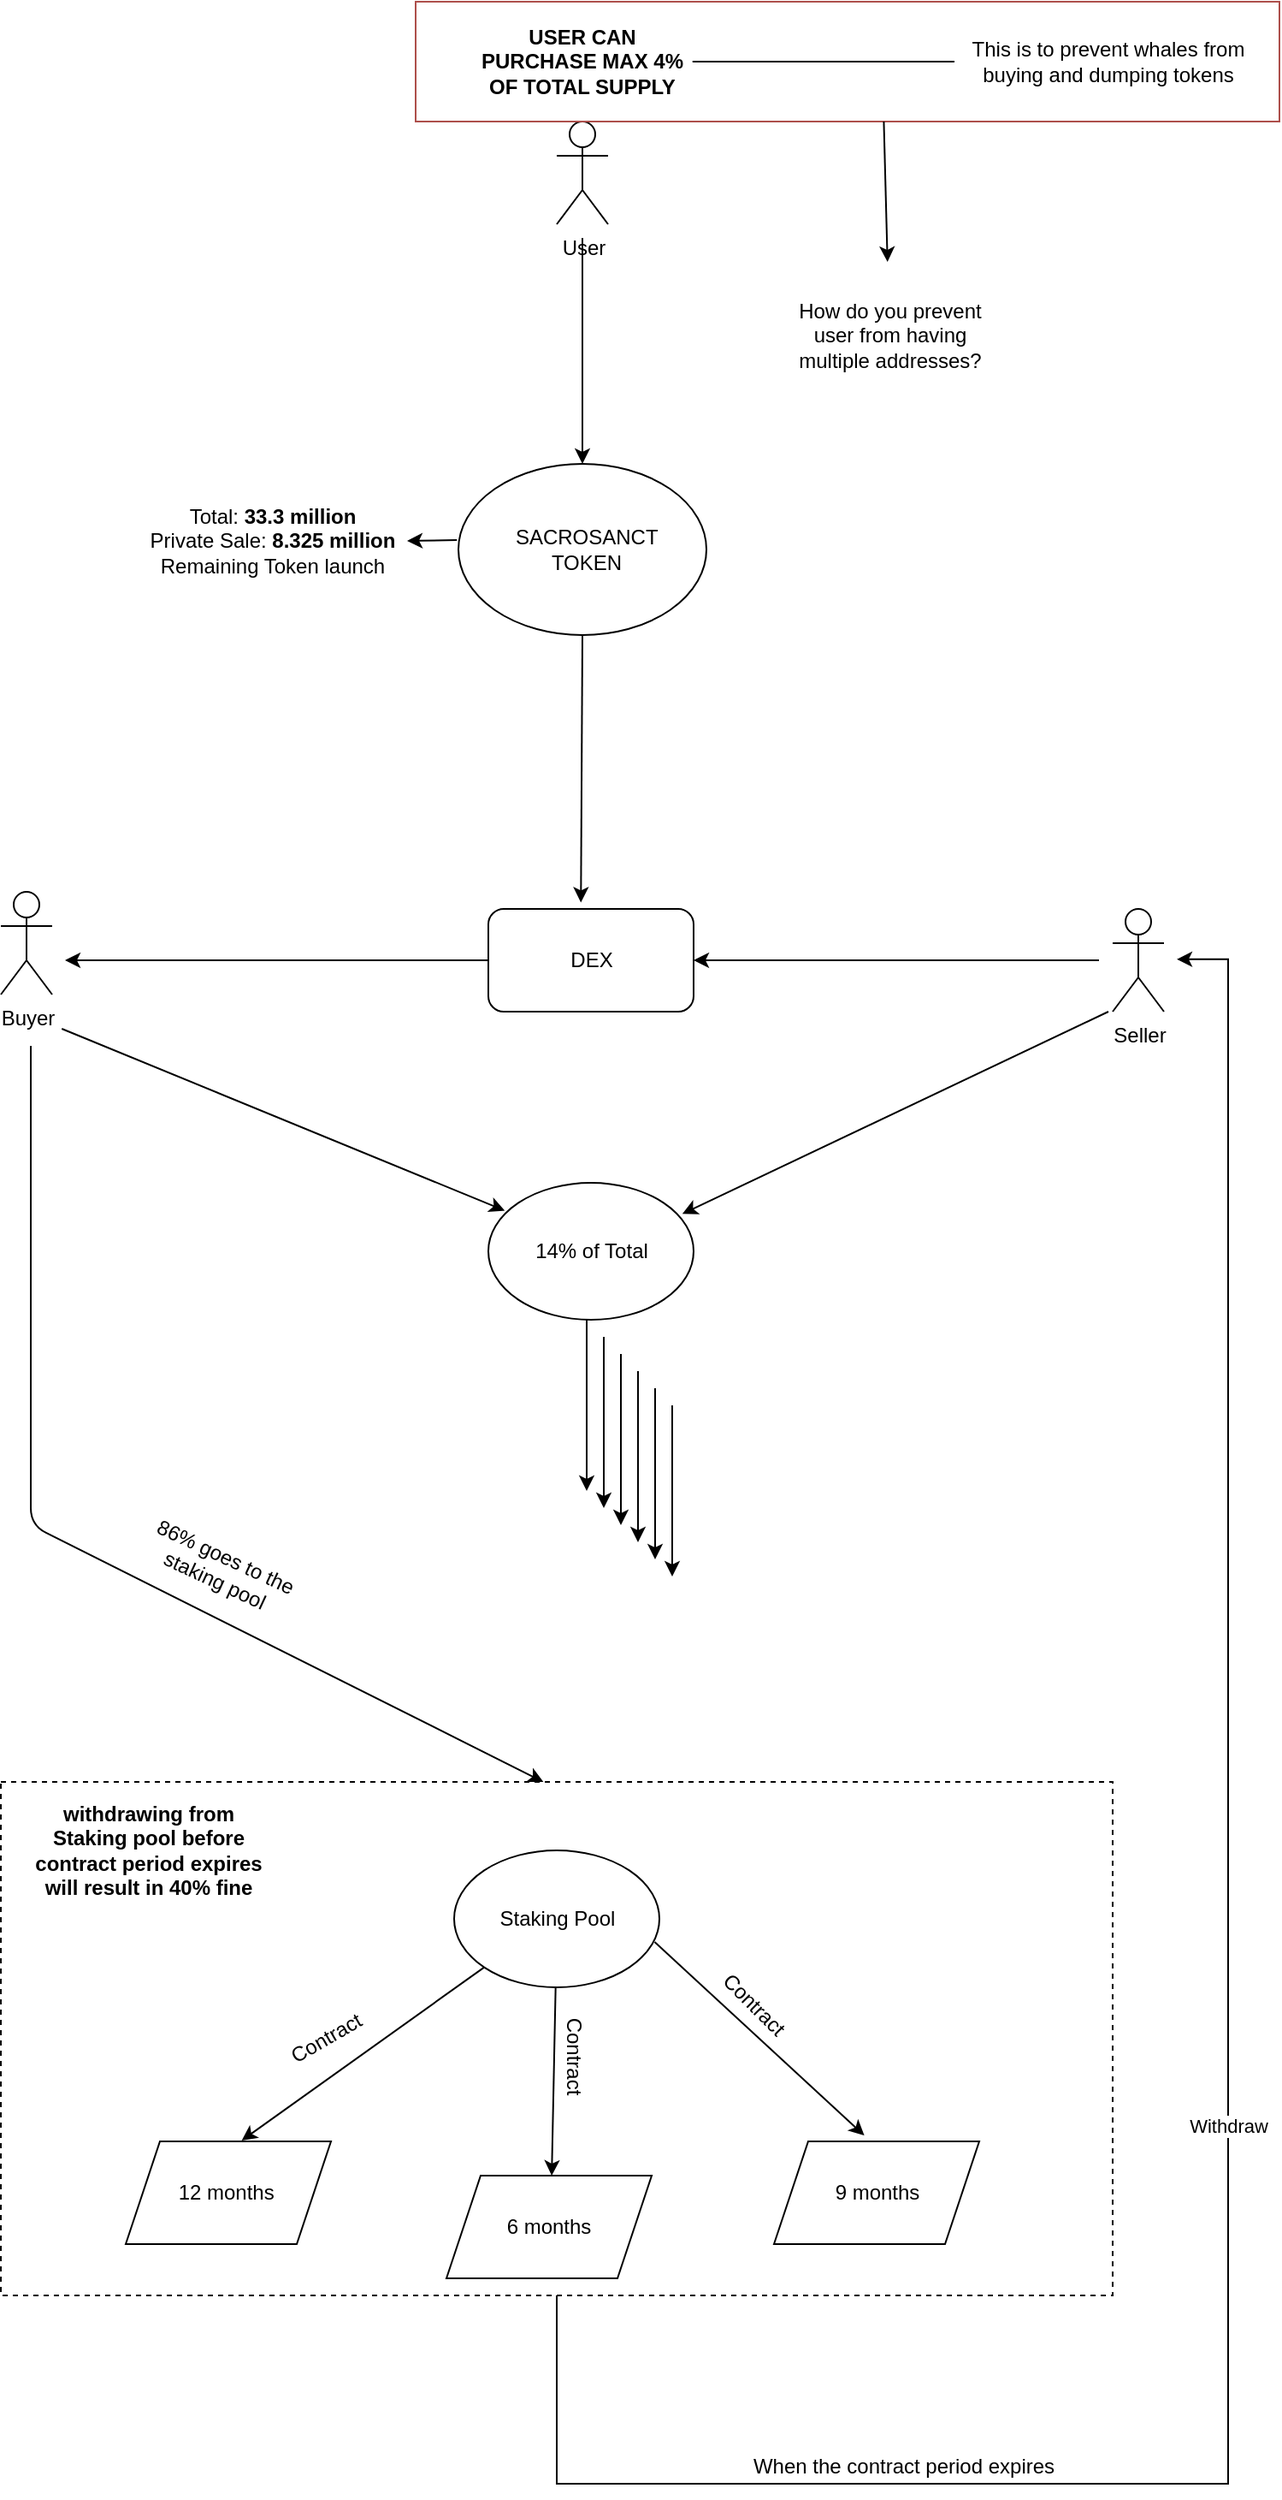 <mxfile version="15.4.1" type="github">
  <diagram id="FyzgZ836kgvVsch6gkGj" name="Page-1">
    <mxGraphModel dx="908" dy="494" grid="1" gridSize="10" guides="1" tooltips="1" connect="1" arrows="1" fold="1" page="1" pageScale="1" pageWidth="850" pageHeight="1100" math="0" shadow="0">
      <root>
        <mxCell id="0" />
        <mxCell id="1" parent="0" />
        <mxCell id="vWCauvzo7gH51iAdeTeT-35" value="" style="endArrow=classic;html=1;startSize=6;endSize=6;targetPerimeterSpacing=8;startArrow=none;entryX=0.513;entryY=0;entryDx=0;entryDy=0;entryPerimeter=0;" parent="1" source="vWCauvzo7gH51iAdeTeT-30" target="vWCauvzo7gH51iAdeTeT-38" edge="1">
          <mxGeometry width="50" height="50" relative="1" as="geometry">
            <mxPoint x="404.5" y="1150" as="sourcePoint" />
            <mxPoint x="404.5" y="1358" as="targetPoint" />
          </mxGeometry>
        </mxCell>
        <mxCell id="vWCauvzo7gH51iAdeTeT-31" value="" style="endArrow=classic;html=1;startSize=6;endSize=6;sourcePerimeterSpacing=8;targetPerimeterSpacing=8;entryX=0.945;entryY=0.227;entryDx=0;entryDy=0;entryPerimeter=0;" parent="1" edge="1" target="pvBQROD-User7r6prkA2-7">
          <mxGeometry width="50" height="50" relative="1" as="geometry">
            <mxPoint x="730" y="660" as="sourcePoint" />
            <mxPoint x="530" y="770" as="targetPoint" />
            <Array as="points" />
          </mxGeometry>
        </mxCell>
        <mxCell id="vWCauvzo7gH51iAdeTeT-1" value="" style="ellipse;whiteSpace=wrap;html=1;hachureGap=4;pointerEvents=0;" parent="1" vertex="1">
          <mxGeometry x="350" y="340" width="145" height="100" as="geometry" />
        </mxCell>
        <mxCell id="vWCauvzo7gH51iAdeTeT-2" value="SACROSANCT TOKEN" style="text;html=1;strokeColor=none;fillColor=none;align=center;verticalAlign=middle;whiteSpace=wrap;rounded=0;hachureGap=4;pointerEvents=0;" parent="1" vertex="1">
          <mxGeometry x="405" y="380" width="40" height="20" as="geometry" />
        </mxCell>
        <mxCell id="vWCauvzo7gH51iAdeTeT-4" value="Buyer" style="shape=umlActor;verticalLabelPosition=bottom;verticalAlign=top;html=1;outlineConnect=0;hachureGap=4;pointerEvents=0;" parent="1" vertex="1">
          <mxGeometry x="82.5" y="590" width="30" height="60" as="geometry" />
        </mxCell>
        <mxCell id="vWCauvzo7gH51iAdeTeT-5" value="Seller" style="shape=umlActor;verticalLabelPosition=bottom;verticalAlign=top;html=1;outlineConnect=0;hachureGap=4;pointerEvents=0;" parent="1" vertex="1">
          <mxGeometry x="732.5" y="600" width="30" height="60" as="geometry" />
        </mxCell>
        <mxCell id="vWCauvzo7gH51iAdeTeT-8" value="DEX" style="rounded=1;whiteSpace=wrap;html=1;hachureGap=4;pointerEvents=0;" parent="1" vertex="1">
          <mxGeometry x="367.5" y="600" width="120" height="60" as="geometry" />
        </mxCell>
        <mxCell id="vWCauvzo7gH51iAdeTeT-9" value="" style="endArrow=classic;html=1;startSize=6;endSize=6;sourcePerimeterSpacing=8;targetPerimeterSpacing=8;exitX=0;exitY=0.5;exitDx=0;exitDy=0;" parent="1" edge="1" source="vWCauvzo7gH51iAdeTeT-8">
          <mxGeometry width="50" height="50" relative="1" as="geometry">
            <mxPoint x="122.5" y="630" as="sourcePoint" />
            <mxPoint x="120" y="630" as="targetPoint" />
          </mxGeometry>
        </mxCell>
        <mxCell id="vWCauvzo7gH51iAdeTeT-10" value="" style="endArrow=classic;html=1;startSize=6;endSize=6;sourcePerimeterSpacing=8;targetPerimeterSpacing=8;entryX=1;entryY=0.5;entryDx=0;entryDy=0;" parent="1" source="vWCauvzo7gH51iAdeTeT-5" target="vWCauvzo7gH51iAdeTeT-8" edge="1">
          <mxGeometry width="50" height="50" relative="1" as="geometry">
            <mxPoint x="502.5" y="780" as="sourcePoint" />
            <mxPoint x="492.5" y="630" as="targetPoint" />
          </mxGeometry>
        </mxCell>
        <mxCell id="vWCauvzo7gH51iAdeTeT-13" value="14% to LP" style="text;html=1;strokeColor=none;fillColor=none;align=center;verticalAlign=middle;whiteSpace=wrap;rounded=0;hachureGap=4;pointerEvents=0;" parent="1" vertex="1">
          <mxGeometry x="397.5" y="790" width="70" height="20" as="geometry" />
        </mxCell>
        <mxCell id="vWCauvzo7gH51iAdeTeT-15" value="" style="endArrow=classic;html=1;startSize=6;endSize=6;sourcePerimeterSpacing=8;targetPerimeterSpacing=8;exitX=0.5;exitY=1;exitDx=0;exitDy=0;entryX=0.451;entryY=-0.063;entryDx=0;entryDy=0;entryPerimeter=0;" parent="1" source="vWCauvzo7gH51iAdeTeT-1" target="vWCauvzo7gH51iAdeTeT-8" edge="1">
          <mxGeometry width="50" height="50" relative="1" as="geometry">
            <mxPoint x="470" y="550" as="sourcePoint" />
            <mxPoint x="520" y="500" as="targetPoint" />
          </mxGeometry>
        </mxCell>
        <mxCell id="vWCauvzo7gH51iAdeTeT-16" value="User" style="shape=umlActor;verticalLabelPosition=bottom;verticalAlign=top;html=1;outlineConnect=0;hachureGap=4;pointerEvents=0;" parent="1" vertex="1">
          <mxGeometry x="407.5" y="140" width="30" height="60" as="geometry" />
        </mxCell>
        <mxCell id="vWCauvzo7gH51iAdeTeT-19" value="" style="endArrow=classic;html=1;startSize=6;endSize=6;sourcePerimeterSpacing=8;targetPerimeterSpacing=8;entryX=0.5;entryY=0;entryDx=0;entryDy=0;" parent="1" source="vWCauvzo7gH51iAdeTeT-16" target="vWCauvzo7gH51iAdeTeT-1" edge="1">
          <mxGeometry width="50" height="50" relative="1" as="geometry">
            <mxPoint x="420" y="210" as="sourcePoint" />
            <mxPoint x="560" y="330" as="targetPoint" />
          </mxGeometry>
        </mxCell>
        <mxCell id="vWCauvzo7gH51iAdeTeT-21" value="&lt;b&gt;USER CAN PURCHASE MAX 4% OF TOTAL SUPPLY&lt;/b&gt;" style="text;html=1;strokeColor=none;fillColor=none;align=center;verticalAlign=middle;whiteSpace=wrap;rounded=0;hachureGap=4;pointerEvents=0;" parent="1" vertex="1">
          <mxGeometry x="358.13" y="80" width="128.75" height="50" as="geometry" />
        </mxCell>
        <mxCell id="vWCauvzo7gH51iAdeTeT-22" value="This is to prevent whales from buying and dumping tokens" style="text;html=1;strokeColor=none;fillColor=none;align=center;verticalAlign=middle;whiteSpace=wrap;rounded=0;hachureGap=4;pointerEvents=0;" parent="1" vertex="1">
          <mxGeometry x="640" y="95" width="180" height="20" as="geometry" />
        </mxCell>
        <mxCell id="vWCauvzo7gH51iAdeTeT-23" value="" style="endArrow=none;html=1;startSize=6;endSize=6;sourcePerimeterSpacing=8;targetPerimeterSpacing=8;exitX=1;exitY=0.5;exitDx=0;exitDy=0;entryX=0;entryY=0.5;entryDx=0;entryDy=0;" parent="1" source="vWCauvzo7gH51iAdeTeT-21" target="vWCauvzo7gH51iAdeTeT-22" edge="1">
          <mxGeometry width="50" height="50" relative="1" as="geometry">
            <mxPoint x="510" y="310" as="sourcePoint" />
            <mxPoint x="560" y="260" as="targetPoint" />
          </mxGeometry>
        </mxCell>
        <mxCell id="vWCauvzo7gH51iAdeTeT-27" value="" style="rounded=0;whiteSpace=wrap;html=1;hachureGap=4;pointerEvents=0;strokeColor=#AD4F4B;strokeWidth=1;fillColor=none;" parent="1" vertex="1">
          <mxGeometry x="325" y="70" width="505" height="70" as="geometry" />
        </mxCell>
        <mxCell id="vWCauvzo7gH51iAdeTeT-28" value="" style="endArrow=classic;html=1;startSize=6;endSize=6;sourcePerimeterSpacing=8;targetPerimeterSpacing=8;exitX=0.542;exitY=1;exitDx=0;exitDy=0;exitPerimeter=0;" parent="1" source="vWCauvzo7gH51iAdeTeT-27" target="vWCauvzo7gH51iAdeTeT-29" edge="1">
          <mxGeometry width="50" height="50" relative="1" as="geometry">
            <mxPoint x="510" y="310" as="sourcePoint" />
            <mxPoint x="599" y="240" as="targetPoint" />
          </mxGeometry>
        </mxCell>
        <mxCell id="vWCauvzo7gH51iAdeTeT-29" value="How do you prevent user from having multiple addresses?" style="text;html=1;strokeColor=none;fillColor=none;align=center;verticalAlign=middle;whiteSpace=wrap;rounded=0;hachureGap=4;pointerEvents=0;" parent="1" vertex="1">
          <mxGeometry x="541.5" y="230" width="121" height="70" as="geometry" />
        </mxCell>
        <mxCell id="vWCauvzo7gH51iAdeTeT-32" value="Staking pool" style="text;html=1;strokeColor=none;fillColor=none;align=center;verticalAlign=middle;whiteSpace=wrap;rounded=0;hachureGap=4;pointerEvents=0;" parent="1" vertex="1">
          <mxGeometry x="380" y="1200" width="40" height="20" as="geometry" />
        </mxCell>
        <mxCell id="vWCauvzo7gH51iAdeTeT-33" value="" style="endArrow=classic;html=1;startSize=6;endSize=6;sourcePerimeterSpacing=8;targetPerimeterSpacing=8;exitX=0.977;exitY=0.669;exitDx=0;exitDy=0;exitPerimeter=0;entryX=0.44;entryY=-0.058;entryDx=0;entryDy=0;entryPerimeter=0;" parent="1" source="vWCauvzo7gH51iAdeTeT-30" target="vWCauvzo7gH51iAdeTeT-40" edge="1">
          <mxGeometry width="50" height="50" relative="1" as="geometry">
            <mxPoint x="492.5" y="1200" as="sourcePoint" />
            <mxPoint x="592.5" y="1340" as="targetPoint" />
          </mxGeometry>
        </mxCell>
        <mxCell id="vWCauvzo7gH51iAdeTeT-34" value="" style="endArrow=classic;html=1;startSize=6;endSize=6;sourcePerimeterSpacing=8;targetPerimeterSpacing=8;exitX=0;exitY=1;exitDx=0;exitDy=0;entryX=0.565;entryY=-0.008;entryDx=0;entryDy=0;entryPerimeter=0;" parent="1" source="vWCauvzo7gH51iAdeTeT-30" target="vWCauvzo7gH51iAdeTeT-39" edge="1">
          <mxGeometry width="50" height="50" relative="1" as="geometry">
            <mxPoint x="469.24" y="1242.48" as="sourcePoint" />
            <mxPoint x="212.5" y="1340" as="targetPoint" />
          </mxGeometry>
        </mxCell>
        <mxCell id="vWCauvzo7gH51iAdeTeT-38" value="6 months" style="shape=parallelogram;perimeter=parallelogramPerimeter;whiteSpace=wrap;html=1;fixedSize=1;hachureGap=4;pointerEvents=0;strokeColor=#000000;strokeWidth=1;fillColor=default;" parent="1" vertex="1">
          <mxGeometry x="343" y="1340" width="120" height="60" as="geometry" />
        </mxCell>
        <mxCell id="vWCauvzo7gH51iAdeTeT-39" value="12 months&amp;nbsp;" style="shape=parallelogram;perimeter=parallelogramPerimeter;whiteSpace=wrap;html=1;fixedSize=1;hachureGap=4;pointerEvents=0;strokeColor=#000000;strokeWidth=1;fillColor=default;" parent="1" vertex="1">
          <mxGeometry x="155.5" y="1320" width="120" height="60" as="geometry" />
        </mxCell>
        <mxCell id="vWCauvzo7gH51iAdeTeT-40" value="9 months" style="shape=parallelogram;perimeter=parallelogramPerimeter;whiteSpace=wrap;html=1;fixedSize=1;hachureGap=4;pointerEvents=0;strokeColor=#000000;strokeWidth=1;fillColor=default;" parent="1" vertex="1">
          <mxGeometry x="534.5" y="1320" width="120" height="60" as="geometry" />
        </mxCell>
        <mxCell id="vWCauvzo7gH51iAdeTeT-30" value="Staking Pool&lt;br&gt;" style="ellipse;whiteSpace=wrap;html=1;hachureGap=4;pointerEvents=0;strokeColor=#000000;strokeWidth=1;fillColor=default;" parent="1" vertex="1">
          <mxGeometry x="347.5" y="1150" width="120" height="80" as="geometry" />
        </mxCell>
        <mxCell id="vWCauvzo7gH51iAdeTeT-41" value="" style="endArrow=none;html=1;startSize=6;endSize=6;sourcePerimeterSpacing=8;" parent="1" target="vWCauvzo7gH51iAdeTeT-30" edge="1">
          <mxGeometry width="50" height="50" relative="1" as="geometry">
            <mxPoint x="404.5" y="1150" as="sourcePoint" />
            <mxPoint x="404.5" y="1358" as="targetPoint" />
          </mxGeometry>
        </mxCell>
        <mxCell id="vWCauvzo7gH51iAdeTeT-42" value="" style="rounded=0;whiteSpace=wrap;html=1;hachureGap=4;pointerEvents=0;strokeColor=#000000;strokeWidth=1;fillColor=none;dashed=1;" parent="1" vertex="1">
          <mxGeometry x="82.5" y="1110" width="650" height="300" as="geometry" />
        </mxCell>
        <mxCell id="vWCauvzo7gH51iAdeTeT-43" value="&lt;b&gt;withdrawing from Staking pool before contract period expires will result in 40% fine&lt;/b&gt;" style="text;html=1;strokeColor=none;fillColor=none;align=center;verticalAlign=middle;whiteSpace=wrap;rounded=0;dashed=1;hachureGap=4;pointerEvents=0;" parent="1" vertex="1">
          <mxGeometry x="95" y="1120" width="147.5" height="60" as="geometry" />
        </mxCell>
        <mxCell id="vWCauvzo7gH51iAdeTeT-45" value="Contract" style="text;html=1;strokeColor=none;fillColor=none;align=center;verticalAlign=middle;whiteSpace=wrap;rounded=0;dashed=1;hachureGap=4;pointerEvents=0;rotation=45;" parent="1" vertex="1">
          <mxGeometry x="492.5" y="1230" width="60" height="20" as="geometry" />
        </mxCell>
        <mxCell id="vWCauvzo7gH51iAdeTeT-47" value="Contract" style="text;html=1;strokeColor=none;fillColor=none;align=center;verticalAlign=middle;whiteSpace=wrap;rounded=0;dashed=1;hachureGap=4;pointerEvents=0;rotation=-30;" parent="1" vertex="1">
          <mxGeometry x="242.5" y="1250" width="60" height="20" as="geometry" />
        </mxCell>
        <mxCell id="vWCauvzo7gH51iAdeTeT-48" value="Contract" style="text;html=1;strokeColor=none;fillColor=none;align=center;verticalAlign=middle;whiteSpace=wrap;rounded=0;dashed=1;hachureGap=4;pointerEvents=0;rotation=90;" parent="1" vertex="1">
          <mxGeometry x="387.5" y="1260" width="60" height="20" as="geometry" />
        </mxCell>
        <mxCell id="pvBQROD-User7r6prkA2-1" value="Total: &lt;b&gt;33.3 million&lt;/b&gt;&lt;br&gt;Private Sale: &lt;b&gt;8.325 million&lt;br&gt;&lt;/b&gt;Remaining Token launch" style="text;html=1;strokeColor=none;fillColor=none;align=center;verticalAlign=middle;whiteSpace=wrap;rounded=0;" vertex="1" parent="1">
          <mxGeometry x="161.5" y="360" width="158.5" height="50" as="geometry" />
        </mxCell>
        <mxCell id="pvBQROD-User7r6prkA2-3" value="" style="endArrow=classic;html=1;startSize=6;endSize=6;sourcePerimeterSpacing=8;targetPerimeterSpacing=8;entryX=1;entryY=0.5;entryDx=0;entryDy=0;exitX=-0.006;exitY=0.445;exitDx=0;exitDy=0;exitPerimeter=0;" edge="1" parent="1" source="vWCauvzo7gH51iAdeTeT-1" target="pvBQROD-User7r6prkA2-1">
          <mxGeometry width="50" height="50" relative="1" as="geometry">
            <mxPoint x="397.5" y="500" as="sourcePoint" />
            <mxPoint x="160.5" y="500" as="targetPoint" />
          </mxGeometry>
        </mxCell>
        <mxCell id="pvBQROD-User7r6prkA2-6" value="" style="endArrow=classic;html=1;startSize=6;endSize=6;sourcePerimeterSpacing=8;targetPerimeterSpacing=8;entryX=0.08;entryY=0.203;entryDx=0;entryDy=0;entryPerimeter=0;" edge="1" parent="1" target="pvBQROD-User7r6prkA2-7">
          <mxGeometry width="50" height="50" relative="1" as="geometry">
            <mxPoint x="118.13" y="670" as="sourcePoint" />
            <mxPoint x="358.13" y="790" as="targetPoint" />
            <Array as="points" />
          </mxGeometry>
        </mxCell>
        <mxCell id="pvBQROD-User7r6prkA2-7" value="14% of Total" style="ellipse;whiteSpace=wrap;html=1;" vertex="1" parent="1">
          <mxGeometry x="367.5" y="760" width="120" height="80" as="geometry" />
        </mxCell>
        <mxCell id="pvBQROD-User7r6prkA2-8" value="" style="endArrow=classic;html=1;startSize=6;endSize=6;sourcePerimeterSpacing=8;targetPerimeterSpacing=8;entryX=0.488;entryY=0;entryDx=0;entryDy=0;entryPerimeter=0;" edge="1" parent="1" target="vWCauvzo7gH51iAdeTeT-42">
          <mxGeometry width="50" height="50" relative="1" as="geometry">
            <mxPoint x="100" y="680" as="sourcePoint" />
            <mxPoint x="240" y="1100" as="targetPoint" />
            <Array as="points">
              <mxPoint x="100" y="960" />
            </Array>
          </mxGeometry>
        </mxCell>
        <mxCell id="pvBQROD-User7r6prkA2-9" value="86% goes to the staking pool" style="text;html=1;strokeColor=none;fillColor=none;align=center;verticalAlign=middle;whiteSpace=wrap;rounded=0;rotation=25;" vertex="1" parent="1">
          <mxGeometry x="145.5" y="940" width="130" height="90" as="geometry" />
        </mxCell>
        <mxCell id="pvBQROD-User7r6prkA2-12" value="" style="endArrow=classic;html=1;rounded=0;edgeStyle=orthogonalEdgeStyle;" edge="1" parent="1" source="vWCauvzo7gH51iAdeTeT-42">
          <mxGeometry relative="1" as="geometry">
            <mxPoint x="480" y="1550" as="sourcePoint" />
            <mxPoint x="770" y="629.405" as="targetPoint" />
            <Array as="points">
              <mxPoint x="408" y="1520" />
              <mxPoint x="800" y="1520" />
            </Array>
          </mxGeometry>
        </mxCell>
        <mxCell id="pvBQROD-User7r6prkA2-13" value="Withdraw" style="edgeLabel;resizable=0;html=1;align=center;verticalAlign=middle;" connectable="0" vertex="1" parent="pvBQROD-User7r6prkA2-12">
          <mxGeometry relative="1" as="geometry" />
        </mxCell>
        <mxCell id="pvBQROD-User7r6prkA2-16" value="When the contract period expires" style="text;html=1;align=center;verticalAlign=middle;resizable=0;points=[];autosize=1;strokeColor=none;fillColor=none;" vertex="1" parent="1">
          <mxGeometry x="515" y="1500" width="190" height="20" as="geometry" />
        </mxCell>
        <mxCell id="pvBQROD-User7r6prkA2-17" value="" style="endArrow=classic;html=1;startSize=6;endSize=6;sourcePerimeterSpacing=8;targetPerimeterSpacing=8;" edge="1" parent="1">
          <mxGeometry width="50" height="50" relative="1" as="geometry">
            <mxPoint x="425.01" y="840" as="sourcePoint" />
            <mxPoint x="425" y="940" as="targetPoint" />
            <Array as="points" />
          </mxGeometry>
        </mxCell>
        <mxCell id="pvBQROD-User7r6prkA2-18" value="" style="endArrow=classic;html=1;startSize=6;endSize=6;sourcePerimeterSpacing=8;targetPerimeterSpacing=8;" edge="1" parent="1">
          <mxGeometry width="50" height="50" relative="1" as="geometry">
            <mxPoint x="435.01" y="850" as="sourcePoint" />
            <mxPoint x="435" y="950" as="targetPoint" />
            <Array as="points" />
          </mxGeometry>
        </mxCell>
        <mxCell id="pvBQROD-User7r6prkA2-19" value="" style="endArrow=classic;html=1;startSize=6;endSize=6;sourcePerimeterSpacing=8;targetPerimeterSpacing=8;" edge="1" parent="1">
          <mxGeometry width="50" height="50" relative="1" as="geometry">
            <mxPoint x="445.01" y="860" as="sourcePoint" />
            <mxPoint x="445" y="960" as="targetPoint" />
            <Array as="points" />
          </mxGeometry>
        </mxCell>
        <mxCell id="pvBQROD-User7r6prkA2-20" value="" style="endArrow=classic;html=1;startSize=6;endSize=6;sourcePerimeterSpacing=8;targetPerimeterSpacing=8;" edge="1" parent="1">
          <mxGeometry width="50" height="50" relative="1" as="geometry">
            <mxPoint x="455.01" y="870" as="sourcePoint" />
            <mxPoint x="455" y="970" as="targetPoint" />
            <Array as="points" />
          </mxGeometry>
        </mxCell>
        <mxCell id="pvBQROD-User7r6prkA2-21" value="" style="endArrow=classic;html=1;startSize=6;endSize=6;sourcePerimeterSpacing=8;targetPerimeterSpacing=8;" edge="1" parent="1">
          <mxGeometry width="50" height="50" relative="1" as="geometry">
            <mxPoint x="465.01" y="880" as="sourcePoint" />
            <mxPoint x="465" y="980" as="targetPoint" />
            <Array as="points" />
          </mxGeometry>
        </mxCell>
        <mxCell id="pvBQROD-User7r6prkA2-22" value="" style="endArrow=classic;html=1;startSize=6;endSize=6;sourcePerimeterSpacing=8;targetPerimeterSpacing=8;" edge="1" parent="1">
          <mxGeometry width="50" height="50" relative="1" as="geometry">
            <mxPoint x="475.01" y="890" as="sourcePoint" />
            <mxPoint x="475" y="990" as="targetPoint" />
            <Array as="points" />
          </mxGeometry>
        </mxCell>
      </root>
    </mxGraphModel>
  </diagram>
</mxfile>
